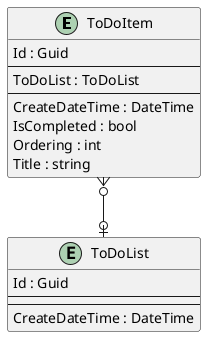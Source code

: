 @startuml

entity ToDoItem {
    Id : Guid
    --
    ToDoList : ToDoList
    ' ToDoItemKeyCodePlaceholder
    --
    CreateDateTime : DateTime
    IsCompleted : bool
    Ordering : int
    Title : string
    ' ToDoItemPropertyCodePlaceholder
}

entity ToDoList {
    Id : Guid
    --
    ' ToDoListKeyCodePlaceholder
    --
    CreateDateTime : DateTime
    ' ToDoListPropertyCodePlaceholder
}

' EntityCodePlaceholder

ToDoItem }o--o| ToDoList
' RelationshipCodePlaceholder

@enduml
